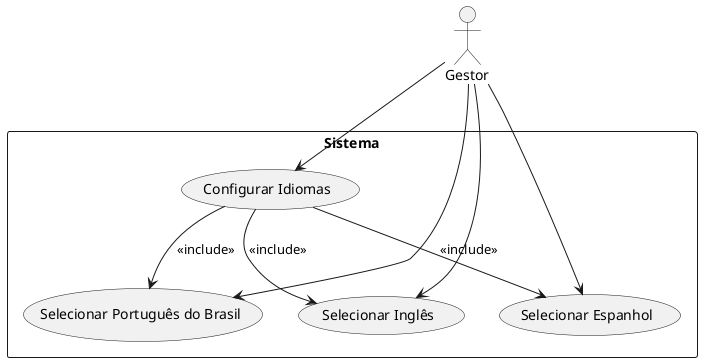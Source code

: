 

@startuml
actor Gestor as G

rectangle Sistema {
    G --> (Configurar Idiomas)
    G --> (Selecionar Português do Brasil)
    G --> (Selecionar Inglês)
    G --> (Selecionar Espanhol)

    (Configurar Idiomas) --> (Selecionar Português do Brasil) : <<include>>
    (Configurar Idiomas) --> (Selecionar Inglês) : <<include>>
    (Configurar Idiomas) --> (Selecionar Espanhol) : <<include>>
}

@enduml

